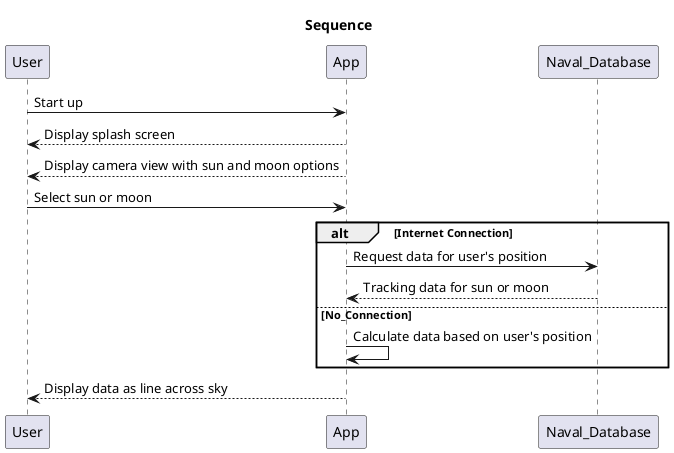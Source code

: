 @startuml

title Sequence

User -> App: Start up

App --> User: Display splash screen

App --> User: Display camera view with sun and moon options

User -> App: Select sun or moon

alt Internet Connection

App -> Naval_Database: Request data for user's position

Naval_Database --> App: Tracking data for sun or moon

else No_Connection

App -> App: Calculate data based on user's position

end

App --> User: Display data as line across sky

@enduml
